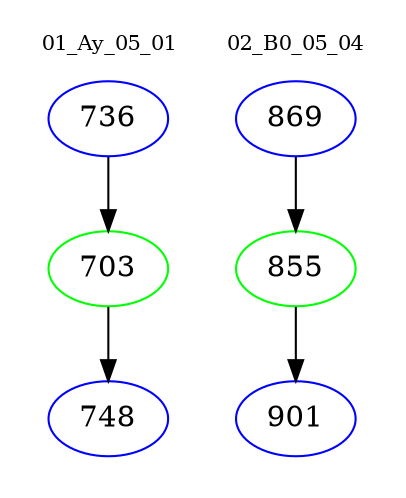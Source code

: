 digraph{
subgraph cluster_0 {
color = white
label = "01_Ay_05_01";
fontsize=10;
T0_736 [label="736", color="blue"]
T0_736 -> T0_703 [color="black"]
T0_703 [label="703", color="green"]
T0_703 -> T0_748 [color="black"]
T0_748 [label="748", color="blue"]
}
subgraph cluster_1 {
color = white
label = "02_B0_05_04";
fontsize=10;
T1_869 [label="869", color="blue"]
T1_869 -> T1_855 [color="black"]
T1_855 [label="855", color="green"]
T1_855 -> T1_901 [color="black"]
T1_901 [label="901", color="blue"]
}
}
